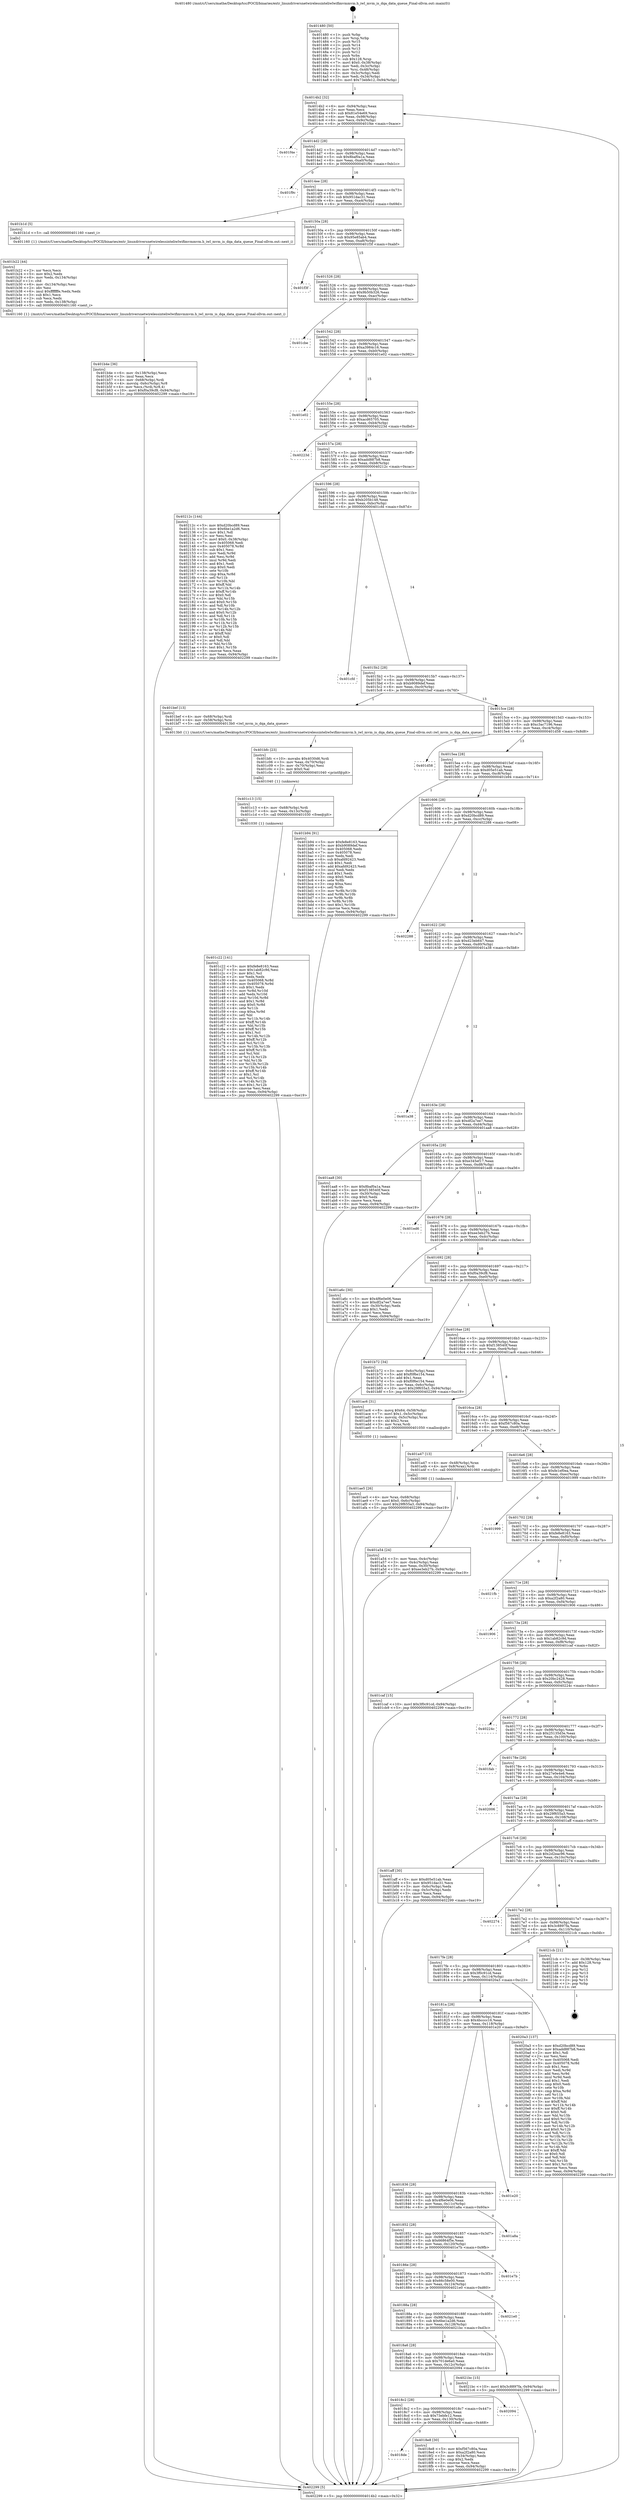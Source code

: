 digraph "0x401480" {
  label = "0x401480 (/mnt/c/Users/mathe/Desktop/tcc/POCII/binaries/extr_linuxdriversnetwirelessinteliwlwifimvmmvm.h_iwl_mvm_is_dqa_data_queue_Final-ollvm.out::main(0))"
  labelloc = "t"
  node[shape=record]

  Entry [label="",width=0.3,height=0.3,shape=circle,fillcolor=black,style=filled]
  "0x4014b2" [label="{
     0x4014b2 [32]\l
     | [instrs]\l
     &nbsp;&nbsp;0x4014b2 \<+6\>: mov -0x94(%rbp),%eax\l
     &nbsp;&nbsp;0x4014b8 \<+2\>: mov %eax,%ecx\l
     &nbsp;&nbsp;0x4014ba \<+6\>: sub $0x81e54e69,%ecx\l
     &nbsp;&nbsp;0x4014c0 \<+6\>: mov %eax,-0x98(%rbp)\l
     &nbsp;&nbsp;0x4014c6 \<+6\>: mov %ecx,-0x9c(%rbp)\l
     &nbsp;&nbsp;0x4014cc \<+6\>: je 0000000000401f4e \<main+0xace\>\l
  }"]
  "0x401f4e" [label="{
     0x401f4e\l
  }", style=dashed]
  "0x4014d2" [label="{
     0x4014d2 [28]\l
     | [instrs]\l
     &nbsp;&nbsp;0x4014d2 \<+5\>: jmp 00000000004014d7 \<main+0x57\>\l
     &nbsp;&nbsp;0x4014d7 \<+6\>: mov -0x98(%rbp),%eax\l
     &nbsp;&nbsp;0x4014dd \<+5\>: sub $0x8baf0a1a,%eax\l
     &nbsp;&nbsp;0x4014e2 \<+6\>: mov %eax,-0xa0(%rbp)\l
     &nbsp;&nbsp;0x4014e8 \<+6\>: je 0000000000401f9c \<main+0xb1c\>\l
  }"]
  Exit [label="",width=0.3,height=0.3,shape=circle,fillcolor=black,style=filled,peripheries=2]
  "0x401f9c" [label="{
     0x401f9c\l
  }", style=dashed]
  "0x4014ee" [label="{
     0x4014ee [28]\l
     | [instrs]\l
     &nbsp;&nbsp;0x4014ee \<+5\>: jmp 00000000004014f3 \<main+0x73\>\l
     &nbsp;&nbsp;0x4014f3 \<+6\>: mov -0x98(%rbp),%eax\l
     &nbsp;&nbsp;0x4014f9 \<+5\>: sub $0x951dac31,%eax\l
     &nbsp;&nbsp;0x4014fe \<+6\>: mov %eax,-0xa4(%rbp)\l
     &nbsp;&nbsp;0x401504 \<+6\>: je 0000000000401b1d \<main+0x69d\>\l
  }"]
  "0x401c22" [label="{
     0x401c22 [141]\l
     | [instrs]\l
     &nbsp;&nbsp;0x401c22 \<+5\>: mov $0xfe8e8163,%eax\l
     &nbsp;&nbsp;0x401c27 \<+5\>: mov $0x1ab82c9d,%esi\l
     &nbsp;&nbsp;0x401c2c \<+2\>: mov $0x1,%cl\l
     &nbsp;&nbsp;0x401c2e \<+2\>: xor %edx,%edx\l
     &nbsp;&nbsp;0x401c30 \<+8\>: mov 0x405068,%r8d\l
     &nbsp;&nbsp;0x401c38 \<+8\>: mov 0x405078,%r9d\l
     &nbsp;&nbsp;0x401c40 \<+3\>: sub $0x1,%edx\l
     &nbsp;&nbsp;0x401c43 \<+3\>: mov %r8d,%r10d\l
     &nbsp;&nbsp;0x401c46 \<+3\>: add %edx,%r10d\l
     &nbsp;&nbsp;0x401c49 \<+4\>: imul %r10d,%r8d\l
     &nbsp;&nbsp;0x401c4d \<+4\>: and $0x1,%r8d\l
     &nbsp;&nbsp;0x401c51 \<+4\>: cmp $0x0,%r8d\l
     &nbsp;&nbsp;0x401c55 \<+4\>: sete %r11b\l
     &nbsp;&nbsp;0x401c59 \<+4\>: cmp $0xa,%r9d\l
     &nbsp;&nbsp;0x401c5d \<+3\>: setl %bl\l
     &nbsp;&nbsp;0x401c60 \<+3\>: mov %r11b,%r14b\l
     &nbsp;&nbsp;0x401c63 \<+4\>: xor $0xff,%r14b\l
     &nbsp;&nbsp;0x401c67 \<+3\>: mov %bl,%r15b\l
     &nbsp;&nbsp;0x401c6a \<+4\>: xor $0xff,%r15b\l
     &nbsp;&nbsp;0x401c6e \<+3\>: xor $0x1,%cl\l
     &nbsp;&nbsp;0x401c71 \<+3\>: mov %r14b,%r12b\l
     &nbsp;&nbsp;0x401c74 \<+4\>: and $0xff,%r12b\l
     &nbsp;&nbsp;0x401c78 \<+3\>: and %cl,%r11b\l
     &nbsp;&nbsp;0x401c7b \<+3\>: mov %r15b,%r13b\l
     &nbsp;&nbsp;0x401c7e \<+4\>: and $0xff,%r13b\l
     &nbsp;&nbsp;0x401c82 \<+2\>: and %cl,%bl\l
     &nbsp;&nbsp;0x401c84 \<+3\>: or %r11b,%r12b\l
     &nbsp;&nbsp;0x401c87 \<+3\>: or %bl,%r13b\l
     &nbsp;&nbsp;0x401c8a \<+3\>: xor %r13b,%r12b\l
     &nbsp;&nbsp;0x401c8d \<+3\>: or %r15b,%r14b\l
     &nbsp;&nbsp;0x401c90 \<+4\>: xor $0xff,%r14b\l
     &nbsp;&nbsp;0x401c94 \<+3\>: or $0x1,%cl\l
     &nbsp;&nbsp;0x401c97 \<+3\>: and %cl,%r14b\l
     &nbsp;&nbsp;0x401c9a \<+3\>: or %r14b,%r12b\l
     &nbsp;&nbsp;0x401c9d \<+4\>: test $0x1,%r12b\l
     &nbsp;&nbsp;0x401ca1 \<+3\>: cmovne %esi,%eax\l
     &nbsp;&nbsp;0x401ca4 \<+6\>: mov %eax,-0x94(%rbp)\l
     &nbsp;&nbsp;0x401caa \<+5\>: jmp 0000000000402299 \<main+0xe19\>\l
  }"]
  "0x401b1d" [label="{
     0x401b1d [5]\l
     | [instrs]\l
     &nbsp;&nbsp;0x401b1d \<+5\>: call 0000000000401160 \<next_i\>\l
     | [calls]\l
     &nbsp;&nbsp;0x401160 \{1\} (/mnt/c/Users/mathe/Desktop/tcc/POCII/binaries/extr_linuxdriversnetwirelessinteliwlwifimvmmvm.h_iwl_mvm_is_dqa_data_queue_Final-ollvm.out::next_i)\l
  }"]
  "0x40150a" [label="{
     0x40150a [28]\l
     | [instrs]\l
     &nbsp;&nbsp;0x40150a \<+5\>: jmp 000000000040150f \<main+0x8f\>\l
     &nbsp;&nbsp;0x40150f \<+6\>: mov -0x98(%rbp),%eax\l
     &nbsp;&nbsp;0x401515 \<+5\>: sub $0x95e85ab4,%eax\l
     &nbsp;&nbsp;0x40151a \<+6\>: mov %eax,-0xa8(%rbp)\l
     &nbsp;&nbsp;0x401520 \<+6\>: je 0000000000401f3f \<main+0xabf\>\l
  }"]
  "0x401c13" [label="{
     0x401c13 [15]\l
     | [instrs]\l
     &nbsp;&nbsp;0x401c13 \<+4\>: mov -0x68(%rbp),%rdi\l
     &nbsp;&nbsp;0x401c17 \<+6\>: mov %eax,-0x13c(%rbp)\l
     &nbsp;&nbsp;0x401c1d \<+5\>: call 0000000000401030 \<free@plt\>\l
     | [calls]\l
     &nbsp;&nbsp;0x401030 \{1\} (unknown)\l
  }"]
  "0x401f3f" [label="{
     0x401f3f\l
  }", style=dashed]
  "0x401526" [label="{
     0x401526 [28]\l
     | [instrs]\l
     &nbsp;&nbsp;0x401526 \<+5\>: jmp 000000000040152b \<main+0xab\>\l
     &nbsp;&nbsp;0x40152b \<+6\>: mov -0x98(%rbp),%eax\l
     &nbsp;&nbsp;0x401531 \<+5\>: sub $0x9b50b326,%eax\l
     &nbsp;&nbsp;0x401536 \<+6\>: mov %eax,-0xac(%rbp)\l
     &nbsp;&nbsp;0x40153c \<+6\>: je 0000000000401cbe \<main+0x83e\>\l
  }"]
  "0x401bfc" [label="{
     0x401bfc [23]\l
     | [instrs]\l
     &nbsp;&nbsp;0x401bfc \<+10\>: movabs $0x4030d6,%rdi\l
     &nbsp;&nbsp;0x401c06 \<+3\>: mov %eax,-0x70(%rbp)\l
     &nbsp;&nbsp;0x401c09 \<+3\>: mov -0x70(%rbp),%esi\l
     &nbsp;&nbsp;0x401c0c \<+2\>: mov $0x0,%al\l
     &nbsp;&nbsp;0x401c0e \<+5\>: call 0000000000401040 \<printf@plt\>\l
     | [calls]\l
     &nbsp;&nbsp;0x401040 \{1\} (unknown)\l
  }"]
  "0x401cbe" [label="{
     0x401cbe\l
  }", style=dashed]
  "0x401542" [label="{
     0x401542 [28]\l
     | [instrs]\l
     &nbsp;&nbsp;0x401542 \<+5\>: jmp 0000000000401547 \<main+0xc7\>\l
     &nbsp;&nbsp;0x401547 \<+6\>: mov -0x98(%rbp),%eax\l
     &nbsp;&nbsp;0x40154d \<+5\>: sub $0xa3984c16,%eax\l
     &nbsp;&nbsp;0x401552 \<+6\>: mov %eax,-0xb0(%rbp)\l
     &nbsp;&nbsp;0x401558 \<+6\>: je 0000000000401e02 \<main+0x982\>\l
  }"]
  "0x401b4e" [label="{
     0x401b4e [36]\l
     | [instrs]\l
     &nbsp;&nbsp;0x401b4e \<+6\>: mov -0x138(%rbp),%ecx\l
     &nbsp;&nbsp;0x401b54 \<+3\>: imul %eax,%ecx\l
     &nbsp;&nbsp;0x401b57 \<+4\>: mov -0x68(%rbp),%rdi\l
     &nbsp;&nbsp;0x401b5b \<+4\>: movslq -0x6c(%rbp),%r8\l
     &nbsp;&nbsp;0x401b5f \<+4\>: mov %ecx,(%rdi,%r8,4)\l
     &nbsp;&nbsp;0x401b63 \<+10\>: movl $0xf0a39cf8,-0x94(%rbp)\l
     &nbsp;&nbsp;0x401b6d \<+5\>: jmp 0000000000402299 \<main+0xe19\>\l
  }"]
  "0x401e02" [label="{
     0x401e02\l
  }", style=dashed]
  "0x40155e" [label="{
     0x40155e [28]\l
     | [instrs]\l
     &nbsp;&nbsp;0x40155e \<+5\>: jmp 0000000000401563 \<main+0xe3\>\l
     &nbsp;&nbsp;0x401563 \<+6\>: mov -0x98(%rbp),%eax\l
     &nbsp;&nbsp;0x401569 \<+5\>: sub $0xacd65705,%eax\l
     &nbsp;&nbsp;0x40156e \<+6\>: mov %eax,-0xb4(%rbp)\l
     &nbsp;&nbsp;0x401574 \<+6\>: je 000000000040223d \<main+0xdbd\>\l
  }"]
  "0x401b22" [label="{
     0x401b22 [44]\l
     | [instrs]\l
     &nbsp;&nbsp;0x401b22 \<+2\>: xor %ecx,%ecx\l
     &nbsp;&nbsp;0x401b24 \<+5\>: mov $0x2,%edx\l
     &nbsp;&nbsp;0x401b29 \<+6\>: mov %edx,-0x134(%rbp)\l
     &nbsp;&nbsp;0x401b2f \<+1\>: cltd\l
     &nbsp;&nbsp;0x401b30 \<+6\>: mov -0x134(%rbp),%esi\l
     &nbsp;&nbsp;0x401b36 \<+2\>: idiv %esi\l
     &nbsp;&nbsp;0x401b38 \<+6\>: imul $0xfffffffe,%edx,%edx\l
     &nbsp;&nbsp;0x401b3e \<+3\>: sub $0x1,%ecx\l
     &nbsp;&nbsp;0x401b41 \<+2\>: sub %ecx,%edx\l
     &nbsp;&nbsp;0x401b43 \<+6\>: mov %edx,-0x138(%rbp)\l
     &nbsp;&nbsp;0x401b49 \<+5\>: call 0000000000401160 \<next_i\>\l
     | [calls]\l
     &nbsp;&nbsp;0x401160 \{1\} (/mnt/c/Users/mathe/Desktop/tcc/POCII/binaries/extr_linuxdriversnetwirelessinteliwlwifimvmmvm.h_iwl_mvm_is_dqa_data_queue_Final-ollvm.out::next_i)\l
  }"]
  "0x40223d" [label="{
     0x40223d\l
  }", style=dashed]
  "0x40157a" [label="{
     0x40157a [28]\l
     | [instrs]\l
     &nbsp;&nbsp;0x40157a \<+5\>: jmp 000000000040157f \<main+0xff\>\l
     &nbsp;&nbsp;0x40157f \<+6\>: mov -0x98(%rbp),%eax\l
     &nbsp;&nbsp;0x401585 \<+5\>: sub $0xadd887b8,%eax\l
     &nbsp;&nbsp;0x40158a \<+6\>: mov %eax,-0xb8(%rbp)\l
     &nbsp;&nbsp;0x401590 \<+6\>: je 000000000040212c \<main+0xcac\>\l
  }"]
  "0x401ae5" [label="{
     0x401ae5 [26]\l
     | [instrs]\l
     &nbsp;&nbsp;0x401ae5 \<+4\>: mov %rax,-0x68(%rbp)\l
     &nbsp;&nbsp;0x401ae9 \<+7\>: movl $0x0,-0x6c(%rbp)\l
     &nbsp;&nbsp;0x401af0 \<+10\>: movl $0x29f655a3,-0x94(%rbp)\l
     &nbsp;&nbsp;0x401afa \<+5\>: jmp 0000000000402299 \<main+0xe19\>\l
  }"]
  "0x40212c" [label="{
     0x40212c [144]\l
     | [instrs]\l
     &nbsp;&nbsp;0x40212c \<+5\>: mov $0xd20bcd89,%eax\l
     &nbsp;&nbsp;0x402131 \<+5\>: mov $0x6be1a2d6,%ecx\l
     &nbsp;&nbsp;0x402136 \<+2\>: mov $0x1,%dl\l
     &nbsp;&nbsp;0x402138 \<+2\>: xor %esi,%esi\l
     &nbsp;&nbsp;0x40213a \<+7\>: movl $0x0,-0x38(%rbp)\l
     &nbsp;&nbsp;0x402141 \<+7\>: mov 0x405068,%edi\l
     &nbsp;&nbsp;0x402148 \<+8\>: mov 0x405078,%r8d\l
     &nbsp;&nbsp;0x402150 \<+3\>: sub $0x1,%esi\l
     &nbsp;&nbsp;0x402153 \<+3\>: mov %edi,%r9d\l
     &nbsp;&nbsp;0x402156 \<+3\>: add %esi,%r9d\l
     &nbsp;&nbsp;0x402159 \<+4\>: imul %r9d,%edi\l
     &nbsp;&nbsp;0x40215d \<+3\>: and $0x1,%edi\l
     &nbsp;&nbsp;0x402160 \<+3\>: cmp $0x0,%edi\l
     &nbsp;&nbsp;0x402163 \<+4\>: sete %r10b\l
     &nbsp;&nbsp;0x402167 \<+4\>: cmp $0xa,%r8d\l
     &nbsp;&nbsp;0x40216b \<+4\>: setl %r11b\l
     &nbsp;&nbsp;0x40216f \<+3\>: mov %r10b,%bl\l
     &nbsp;&nbsp;0x402172 \<+3\>: xor $0xff,%bl\l
     &nbsp;&nbsp;0x402175 \<+3\>: mov %r11b,%r14b\l
     &nbsp;&nbsp;0x402178 \<+4\>: xor $0xff,%r14b\l
     &nbsp;&nbsp;0x40217c \<+3\>: xor $0x0,%dl\l
     &nbsp;&nbsp;0x40217f \<+3\>: mov %bl,%r15b\l
     &nbsp;&nbsp;0x402182 \<+4\>: and $0x0,%r15b\l
     &nbsp;&nbsp;0x402186 \<+3\>: and %dl,%r10b\l
     &nbsp;&nbsp;0x402189 \<+3\>: mov %r14b,%r12b\l
     &nbsp;&nbsp;0x40218c \<+4\>: and $0x0,%r12b\l
     &nbsp;&nbsp;0x402190 \<+3\>: and %dl,%r11b\l
     &nbsp;&nbsp;0x402193 \<+3\>: or %r10b,%r15b\l
     &nbsp;&nbsp;0x402196 \<+3\>: or %r11b,%r12b\l
     &nbsp;&nbsp;0x402199 \<+3\>: xor %r12b,%r15b\l
     &nbsp;&nbsp;0x40219c \<+3\>: or %r14b,%bl\l
     &nbsp;&nbsp;0x40219f \<+3\>: xor $0xff,%bl\l
     &nbsp;&nbsp;0x4021a2 \<+3\>: or $0x0,%dl\l
     &nbsp;&nbsp;0x4021a5 \<+2\>: and %dl,%bl\l
     &nbsp;&nbsp;0x4021a7 \<+3\>: or %bl,%r15b\l
     &nbsp;&nbsp;0x4021aa \<+4\>: test $0x1,%r15b\l
     &nbsp;&nbsp;0x4021ae \<+3\>: cmovne %ecx,%eax\l
     &nbsp;&nbsp;0x4021b1 \<+6\>: mov %eax,-0x94(%rbp)\l
     &nbsp;&nbsp;0x4021b7 \<+5\>: jmp 0000000000402299 \<main+0xe19\>\l
  }"]
  "0x401596" [label="{
     0x401596 [28]\l
     | [instrs]\l
     &nbsp;&nbsp;0x401596 \<+5\>: jmp 000000000040159b \<main+0x11b\>\l
     &nbsp;&nbsp;0x40159b \<+6\>: mov -0x98(%rbp),%eax\l
     &nbsp;&nbsp;0x4015a1 \<+5\>: sub $0xb205b148,%eax\l
     &nbsp;&nbsp;0x4015a6 \<+6\>: mov %eax,-0xbc(%rbp)\l
     &nbsp;&nbsp;0x4015ac \<+6\>: je 0000000000401cfd \<main+0x87d\>\l
  }"]
  "0x401a54" [label="{
     0x401a54 [24]\l
     | [instrs]\l
     &nbsp;&nbsp;0x401a54 \<+3\>: mov %eax,-0x4c(%rbp)\l
     &nbsp;&nbsp;0x401a57 \<+3\>: mov -0x4c(%rbp),%eax\l
     &nbsp;&nbsp;0x401a5a \<+3\>: mov %eax,-0x30(%rbp)\l
     &nbsp;&nbsp;0x401a5d \<+10\>: movl $0xee3eb27b,-0x94(%rbp)\l
     &nbsp;&nbsp;0x401a67 \<+5\>: jmp 0000000000402299 \<main+0xe19\>\l
  }"]
  "0x401cfd" [label="{
     0x401cfd\l
  }", style=dashed]
  "0x4015b2" [label="{
     0x4015b2 [28]\l
     | [instrs]\l
     &nbsp;&nbsp;0x4015b2 \<+5\>: jmp 00000000004015b7 \<main+0x137\>\l
     &nbsp;&nbsp;0x4015b7 \<+6\>: mov -0x98(%rbp),%eax\l
     &nbsp;&nbsp;0x4015bd \<+5\>: sub $0xb9089def,%eax\l
     &nbsp;&nbsp;0x4015c2 \<+6\>: mov %eax,-0xc0(%rbp)\l
     &nbsp;&nbsp;0x4015c8 \<+6\>: je 0000000000401bef \<main+0x76f\>\l
  }"]
  "0x401480" [label="{
     0x401480 [50]\l
     | [instrs]\l
     &nbsp;&nbsp;0x401480 \<+1\>: push %rbp\l
     &nbsp;&nbsp;0x401481 \<+3\>: mov %rsp,%rbp\l
     &nbsp;&nbsp;0x401484 \<+2\>: push %r15\l
     &nbsp;&nbsp;0x401486 \<+2\>: push %r14\l
     &nbsp;&nbsp;0x401488 \<+2\>: push %r13\l
     &nbsp;&nbsp;0x40148a \<+2\>: push %r12\l
     &nbsp;&nbsp;0x40148c \<+1\>: push %rbx\l
     &nbsp;&nbsp;0x40148d \<+7\>: sub $0x128,%rsp\l
     &nbsp;&nbsp;0x401494 \<+7\>: movl $0x0,-0x38(%rbp)\l
     &nbsp;&nbsp;0x40149b \<+3\>: mov %edi,-0x3c(%rbp)\l
     &nbsp;&nbsp;0x40149e \<+4\>: mov %rsi,-0x48(%rbp)\l
     &nbsp;&nbsp;0x4014a2 \<+3\>: mov -0x3c(%rbp),%edi\l
     &nbsp;&nbsp;0x4014a5 \<+3\>: mov %edi,-0x34(%rbp)\l
     &nbsp;&nbsp;0x4014a8 \<+10\>: movl $0x73ebfe12,-0x94(%rbp)\l
  }"]
  "0x401bef" [label="{
     0x401bef [13]\l
     | [instrs]\l
     &nbsp;&nbsp;0x401bef \<+4\>: mov -0x68(%rbp),%rdi\l
     &nbsp;&nbsp;0x401bf3 \<+4\>: mov -0x58(%rbp),%rsi\l
     &nbsp;&nbsp;0x401bf7 \<+5\>: call 00000000004013b0 \<iwl_mvm_is_dqa_data_queue\>\l
     | [calls]\l
     &nbsp;&nbsp;0x4013b0 \{1\} (/mnt/c/Users/mathe/Desktop/tcc/POCII/binaries/extr_linuxdriversnetwirelessinteliwlwifimvmmvm.h_iwl_mvm_is_dqa_data_queue_Final-ollvm.out::iwl_mvm_is_dqa_data_queue)\l
  }"]
  "0x4015ce" [label="{
     0x4015ce [28]\l
     | [instrs]\l
     &nbsp;&nbsp;0x4015ce \<+5\>: jmp 00000000004015d3 \<main+0x153\>\l
     &nbsp;&nbsp;0x4015d3 \<+6\>: mov -0x98(%rbp),%eax\l
     &nbsp;&nbsp;0x4015d9 \<+5\>: sub $0xc3ac7196,%eax\l
     &nbsp;&nbsp;0x4015de \<+6\>: mov %eax,-0xc4(%rbp)\l
     &nbsp;&nbsp;0x4015e4 \<+6\>: je 0000000000401d58 \<main+0x8d8\>\l
  }"]
  "0x402299" [label="{
     0x402299 [5]\l
     | [instrs]\l
     &nbsp;&nbsp;0x402299 \<+5\>: jmp 00000000004014b2 \<main+0x32\>\l
  }"]
  "0x401d58" [label="{
     0x401d58\l
  }", style=dashed]
  "0x4015ea" [label="{
     0x4015ea [28]\l
     | [instrs]\l
     &nbsp;&nbsp;0x4015ea \<+5\>: jmp 00000000004015ef \<main+0x16f\>\l
     &nbsp;&nbsp;0x4015ef \<+6\>: mov -0x98(%rbp),%eax\l
     &nbsp;&nbsp;0x4015f5 \<+5\>: sub $0xd05e51ab,%eax\l
     &nbsp;&nbsp;0x4015fa \<+6\>: mov %eax,-0xc8(%rbp)\l
     &nbsp;&nbsp;0x401600 \<+6\>: je 0000000000401b94 \<main+0x714\>\l
  }"]
  "0x4018de" [label="{
     0x4018de\l
  }", style=dashed]
  "0x401b94" [label="{
     0x401b94 [91]\l
     | [instrs]\l
     &nbsp;&nbsp;0x401b94 \<+5\>: mov $0xfe8e8163,%eax\l
     &nbsp;&nbsp;0x401b99 \<+5\>: mov $0xb9089def,%ecx\l
     &nbsp;&nbsp;0x401b9e \<+7\>: mov 0x405068,%edx\l
     &nbsp;&nbsp;0x401ba5 \<+7\>: mov 0x405078,%esi\l
     &nbsp;&nbsp;0x401bac \<+2\>: mov %edx,%edi\l
     &nbsp;&nbsp;0x401bae \<+6\>: sub $0xafd92423,%edi\l
     &nbsp;&nbsp;0x401bb4 \<+3\>: sub $0x1,%edi\l
     &nbsp;&nbsp;0x401bb7 \<+6\>: add $0xafd92423,%edi\l
     &nbsp;&nbsp;0x401bbd \<+3\>: imul %edi,%edx\l
     &nbsp;&nbsp;0x401bc0 \<+3\>: and $0x1,%edx\l
     &nbsp;&nbsp;0x401bc3 \<+3\>: cmp $0x0,%edx\l
     &nbsp;&nbsp;0x401bc6 \<+4\>: sete %r8b\l
     &nbsp;&nbsp;0x401bca \<+3\>: cmp $0xa,%esi\l
     &nbsp;&nbsp;0x401bcd \<+4\>: setl %r9b\l
     &nbsp;&nbsp;0x401bd1 \<+3\>: mov %r8b,%r10b\l
     &nbsp;&nbsp;0x401bd4 \<+3\>: and %r9b,%r10b\l
     &nbsp;&nbsp;0x401bd7 \<+3\>: xor %r9b,%r8b\l
     &nbsp;&nbsp;0x401bda \<+3\>: or %r8b,%r10b\l
     &nbsp;&nbsp;0x401bdd \<+4\>: test $0x1,%r10b\l
     &nbsp;&nbsp;0x401be1 \<+3\>: cmovne %ecx,%eax\l
     &nbsp;&nbsp;0x401be4 \<+6\>: mov %eax,-0x94(%rbp)\l
     &nbsp;&nbsp;0x401bea \<+5\>: jmp 0000000000402299 \<main+0xe19\>\l
  }"]
  "0x401606" [label="{
     0x401606 [28]\l
     | [instrs]\l
     &nbsp;&nbsp;0x401606 \<+5\>: jmp 000000000040160b \<main+0x18b\>\l
     &nbsp;&nbsp;0x40160b \<+6\>: mov -0x98(%rbp),%eax\l
     &nbsp;&nbsp;0x401611 \<+5\>: sub $0xd20bcd89,%eax\l
     &nbsp;&nbsp;0x401616 \<+6\>: mov %eax,-0xcc(%rbp)\l
     &nbsp;&nbsp;0x40161c \<+6\>: je 0000000000402288 \<main+0xe08\>\l
  }"]
  "0x4018e8" [label="{
     0x4018e8 [30]\l
     | [instrs]\l
     &nbsp;&nbsp;0x4018e8 \<+5\>: mov $0xf567c80a,%eax\l
     &nbsp;&nbsp;0x4018ed \<+5\>: mov $0xa2f2a80,%ecx\l
     &nbsp;&nbsp;0x4018f2 \<+3\>: mov -0x34(%rbp),%edx\l
     &nbsp;&nbsp;0x4018f5 \<+3\>: cmp $0x2,%edx\l
     &nbsp;&nbsp;0x4018f8 \<+3\>: cmovne %ecx,%eax\l
     &nbsp;&nbsp;0x4018fb \<+6\>: mov %eax,-0x94(%rbp)\l
     &nbsp;&nbsp;0x401901 \<+5\>: jmp 0000000000402299 \<main+0xe19\>\l
  }"]
  "0x402288" [label="{
     0x402288\l
  }", style=dashed]
  "0x401622" [label="{
     0x401622 [28]\l
     | [instrs]\l
     &nbsp;&nbsp;0x401622 \<+5\>: jmp 0000000000401627 \<main+0x1a7\>\l
     &nbsp;&nbsp;0x401627 \<+6\>: mov -0x98(%rbp),%eax\l
     &nbsp;&nbsp;0x40162d \<+5\>: sub $0xd23eb647,%eax\l
     &nbsp;&nbsp;0x401632 \<+6\>: mov %eax,-0xd0(%rbp)\l
     &nbsp;&nbsp;0x401638 \<+6\>: je 0000000000401a38 \<main+0x5b8\>\l
  }"]
  "0x4018c2" [label="{
     0x4018c2 [28]\l
     | [instrs]\l
     &nbsp;&nbsp;0x4018c2 \<+5\>: jmp 00000000004018c7 \<main+0x447\>\l
     &nbsp;&nbsp;0x4018c7 \<+6\>: mov -0x98(%rbp),%eax\l
     &nbsp;&nbsp;0x4018cd \<+5\>: sub $0x73ebfe12,%eax\l
     &nbsp;&nbsp;0x4018d2 \<+6\>: mov %eax,-0x130(%rbp)\l
     &nbsp;&nbsp;0x4018d8 \<+6\>: je 00000000004018e8 \<main+0x468\>\l
  }"]
  "0x401a38" [label="{
     0x401a38\l
  }", style=dashed]
  "0x40163e" [label="{
     0x40163e [28]\l
     | [instrs]\l
     &nbsp;&nbsp;0x40163e \<+5\>: jmp 0000000000401643 \<main+0x1c3\>\l
     &nbsp;&nbsp;0x401643 \<+6\>: mov -0x98(%rbp),%eax\l
     &nbsp;&nbsp;0x401649 \<+5\>: sub $0xdf2a7ee7,%eax\l
     &nbsp;&nbsp;0x40164e \<+6\>: mov %eax,-0xd4(%rbp)\l
     &nbsp;&nbsp;0x401654 \<+6\>: je 0000000000401aa8 \<main+0x628\>\l
  }"]
  "0x402094" [label="{
     0x402094\l
  }", style=dashed]
  "0x401aa8" [label="{
     0x401aa8 [30]\l
     | [instrs]\l
     &nbsp;&nbsp;0x401aa8 \<+5\>: mov $0x8baf0a1a,%eax\l
     &nbsp;&nbsp;0x401aad \<+5\>: mov $0xf138540f,%ecx\l
     &nbsp;&nbsp;0x401ab2 \<+3\>: mov -0x30(%rbp),%edx\l
     &nbsp;&nbsp;0x401ab5 \<+3\>: cmp $0x0,%edx\l
     &nbsp;&nbsp;0x401ab8 \<+3\>: cmove %ecx,%eax\l
     &nbsp;&nbsp;0x401abb \<+6\>: mov %eax,-0x94(%rbp)\l
     &nbsp;&nbsp;0x401ac1 \<+5\>: jmp 0000000000402299 \<main+0xe19\>\l
  }"]
  "0x40165a" [label="{
     0x40165a [28]\l
     | [instrs]\l
     &nbsp;&nbsp;0x40165a \<+5\>: jmp 000000000040165f \<main+0x1df\>\l
     &nbsp;&nbsp;0x40165f \<+6\>: mov -0x98(%rbp),%eax\l
     &nbsp;&nbsp;0x401665 \<+5\>: sub $0xe345ef17,%eax\l
     &nbsp;&nbsp;0x40166a \<+6\>: mov %eax,-0xd8(%rbp)\l
     &nbsp;&nbsp;0x401670 \<+6\>: je 0000000000401ed6 \<main+0xa56\>\l
  }"]
  "0x4018a6" [label="{
     0x4018a6 [28]\l
     | [instrs]\l
     &nbsp;&nbsp;0x4018a6 \<+5\>: jmp 00000000004018ab \<main+0x42b\>\l
     &nbsp;&nbsp;0x4018ab \<+6\>: mov -0x98(%rbp),%eax\l
     &nbsp;&nbsp;0x4018b1 \<+5\>: sub $0x701de6a0,%eax\l
     &nbsp;&nbsp;0x4018b6 \<+6\>: mov %eax,-0x12c(%rbp)\l
     &nbsp;&nbsp;0x4018bc \<+6\>: je 0000000000402094 \<main+0xc14\>\l
  }"]
  "0x401ed6" [label="{
     0x401ed6\l
  }", style=dashed]
  "0x401676" [label="{
     0x401676 [28]\l
     | [instrs]\l
     &nbsp;&nbsp;0x401676 \<+5\>: jmp 000000000040167b \<main+0x1fb\>\l
     &nbsp;&nbsp;0x40167b \<+6\>: mov -0x98(%rbp),%eax\l
     &nbsp;&nbsp;0x401681 \<+5\>: sub $0xee3eb27b,%eax\l
     &nbsp;&nbsp;0x401686 \<+6\>: mov %eax,-0xdc(%rbp)\l
     &nbsp;&nbsp;0x40168c \<+6\>: je 0000000000401a6c \<main+0x5ec\>\l
  }"]
  "0x4021bc" [label="{
     0x4021bc [15]\l
     | [instrs]\l
     &nbsp;&nbsp;0x4021bc \<+10\>: movl $0x3c8897fa,-0x94(%rbp)\l
     &nbsp;&nbsp;0x4021c6 \<+5\>: jmp 0000000000402299 \<main+0xe19\>\l
  }"]
  "0x401a6c" [label="{
     0x401a6c [30]\l
     | [instrs]\l
     &nbsp;&nbsp;0x401a6c \<+5\>: mov $0x4f6e0e06,%eax\l
     &nbsp;&nbsp;0x401a71 \<+5\>: mov $0xdf2a7ee7,%ecx\l
     &nbsp;&nbsp;0x401a76 \<+3\>: mov -0x30(%rbp),%edx\l
     &nbsp;&nbsp;0x401a79 \<+3\>: cmp $0x1,%edx\l
     &nbsp;&nbsp;0x401a7c \<+3\>: cmovl %ecx,%eax\l
     &nbsp;&nbsp;0x401a7f \<+6\>: mov %eax,-0x94(%rbp)\l
     &nbsp;&nbsp;0x401a85 \<+5\>: jmp 0000000000402299 \<main+0xe19\>\l
  }"]
  "0x401692" [label="{
     0x401692 [28]\l
     | [instrs]\l
     &nbsp;&nbsp;0x401692 \<+5\>: jmp 0000000000401697 \<main+0x217\>\l
     &nbsp;&nbsp;0x401697 \<+6\>: mov -0x98(%rbp),%eax\l
     &nbsp;&nbsp;0x40169d \<+5\>: sub $0xf0a39cf8,%eax\l
     &nbsp;&nbsp;0x4016a2 \<+6\>: mov %eax,-0xe0(%rbp)\l
     &nbsp;&nbsp;0x4016a8 \<+6\>: je 0000000000401b72 \<main+0x6f2\>\l
  }"]
  "0x40188a" [label="{
     0x40188a [28]\l
     | [instrs]\l
     &nbsp;&nbsp;0x40188a \<+5\>: jmp 000000000040188f \<main+0x40f\>\l
     &nbsp;&nbsp;0x40188f \<+6\>: mov -0x98(%rbp),%eax\l
     &nbsp;&nbsp;0x401895 \<+5\>: sub $0x6be1a2d6,%eax\l
     &nbsp;&nbsp;0x40189a \<+6\>: mov %eax,-0x128(%rbp)\l
     &nbsp;&nbsp;0x4018a0 \<+6\>: je 00000000004021bc \<main+0xd3c\>\l
  }"]
  "0x401b72" [label="{
     0x401b72 [34]\l
     | [instrs]\l
     &nbsp;&nbsp;0x401b72 \<+3\>: mov -0x6c(%rbp),%eax\l
     &nbsp;&nbsp;0x401b75 \<+5\>: add $0xf0f6e154,%eax\l
     &nbsp;&nbsp;0x401b7a \<+3\>: add $0x1,%eax\l
     &nbsp;&nbsp;0x401b7d \<+5\>: sub $0xf0f6e154,%eax\l
     &nbsp;&nbsp;0x401b82 \<+3\>: mov %eax,-0x6c(%rbp)\l
     &nbsp;&nbsp;0x401b85 \<+10\>: movl $0x29f655a3,-0x94(%rbp)\l
     &nbsp;&nbsp;0x401b8f \<+5\>: jmp 0000000000402299 \<main+0xe19\>\l
  }"]
  "0x4016ae" [label="{
     0x4016ae [28]\l
     | [instrs]\l
     &nbsp;&nbsp;0x4016ae \<+5\>: jmp 00000000004016b3 \<main+0x233\>\l
     &nbsp;&nbsp;0x4016b3 \<+6\>: mov -0x98(%rbp),%eax\l
     &nbsp;&nbsp;0x4016b9 \<+5\>: sub $0xf138540f,%eax\l
     &nbsp;&nbsp;0x4016be \<+6\>: mov %eax,-0xe4(%rbp)\l
     &nbsp;&nbsp;0x4016c4 \<+6\>: je 0000000000401ac6 \<main+0x646\>\l
  }"]
  "0x4021e0" [label="{
     0x4021e0\l
  }", style=dashed]
  "0x401ac6" [label="{
     0x401ac6 [31]\l
     | [instrs]\l
     &nbsp;&nbsp;0x401ac6 \<+8\>: movq $0x64,-0x58(%rbp)\l
     &nbsp;&nbsp;0x401ace \<+7\>: movl $0x1,-0x5c(%rbp)\l
     &nbsp;&nbsp;0x401ad5 \<+4\>: movslq -0x5c(%rbp),%rax\l
     &nbsp;&nbsp;0x401ad9 \<+4\>: shl $0x2,%rax\l
     &nbsp;&nbsp;0x401add \<+3\>: mov %rax,%rdi\l
     &nbsp;&nbsp;0x401ae0 \<+5\>: call 0000000000401050 \<malloc@plt\>\l
     | [calls]\l
     &nbsp;&nbsp;0x401050 \{1\} (unknown)\l
  }"]
  "0x4016ca" [label="{
     0x4016ca [28]\l
     | [instrs]\l
     &nbsp;&nbsp;0x4016ca \<+5\>: jmp 00000000004016cf \<main+0x24f\>\l
     &nbsp;&nbsp;0x4016cf \<+6\>: mov -0x98(%rbp),%eax\l
     &nbsp;&nbsp;0x4016d5 \<+5\>: sub $0xf567c80a,%eax\l
     &nbsp;&nbsp;0x4016da \<+6\>: mov %eax,-0xe8(%rbp)\l
     &nbsp;&nbsp;0x4016e0 \<+6\>: je 0000000000401a47 \<main+0x5c7\>\l
  }"]
  "0x40186e" [label="{
     0x40186e [28]\l
     | [instrs]\l
     &nbsp;&nbsp;0x40186e \<+5\>: jmp 0000000000401873 \<main+0x3f3\>\l
     &nbsp;&nbsp;0x401873 \<+6\>: mov -0x98(%rbp),%eax\l
     &nbsp;&nbsp;0x401879 \<+5\>: sub $0x66c58e00,%eax\l
     &nbsp;&nbsp;0x40187e \<+6\>: mov %eax,-0x124(%rbp)\l
     &nbsp;&nbsp;0x401884 \<+6\>: je 00000000004021e0 \<main+0xd60\>\l
  }"]
  "0x401a47" [label="{
     0x401a47 [13]\l
     | [instrs]\l
     &nbsp;&nbsp;0x401a47 \<+4\>: mov -0x48(%rbp),%rax\l
     &nbsp;&nbsp;0x401a4b \<+4\>: mov 0x8(%rax),%rdi\l
     &nbsp;&nbsp;0x401a4f \<+5\>: call 0000000000401060 \<atoi@plt\>\l
     | [calls]\l
     &nbsp;&nbsp;0x401060 \{1\} (unknown)\l
  }"]
  "0x4016e6" [label="{
     0x4016e6 [28]\l
     | [instrs]\l
     &nbsp;&nbsp;0x4016e6 \<+5\>: jmp 00000000004016eb \<main+0x26b\>\l
     &nbsp;&nbsp;0x4016eb \<+6\>: mov -0x98(%rbp),%eax\l
     &nbsp;&nbsp;0x4016f1 \<+5\>: sub $0xfe1ef0ea,%eax\l
     &nbsp;&nbsp;0x4016f6 \<+6\>: mov %eax,-0xec(%rbp)\l
     &nbsp;&nbsp;0x4016fc \<+6\>: je 0000000000401999 \<main+0x519\>\l
  }"]
  "0x401e7b" [label="{
     0x401e7b\l
  }", style=dashed]
  "0x401999" [label="{
     0x401999\l
  }", style=dashed]
  "0x401702" [label="{
     0x401702 [28]\l
     | [instrs]\l
     &nbsp;&nbsp;0x401702 \<+5\>: jmp 0000000000401707 \<main+0x287\>\l
     &nbsp;&nbsp;0x401707 \<+6\>: mov -0x98(%rbp),%eax\l
     &nbsp;&nbsp;0x40170d \<+5\>: sub $0xfe8e8163,%eax\l
     &nbsp;&nbsp;0x401712 \<+6\>: mov %eax,-0xf0(%rbp)\l
     &nbsp;&nbsp;0x401718 \<+6\>: je 00000000004021fb \<main+0xd7b\>\l
  }"]
  "0x401852" [label="{
     0x401852 [28]\l
     | [instrs]\l
     &nbsp;&nbsp;0x401852 \<+5\>: jmp 0000000000401857 \<main+0x3d7\>\l
     &nbsp;&nbsp;0x401857 \<+6\>: mov -0x98(%rbp),%eax\l
     &nbsp;&nbsp;0x40185d \<+5\>: sub $0x66864f5e,%eax\l
     &nbsp;&nbsp;0x401862 \<+6\>: mov %eax,-0x120(%rbp)\l
     &nbsp;&nbsp;0x401868 \<+6\>: je 0000000000401e7b \<main+0x9fb\>\l
  }"]
  "0x4021fb" [label="{
     0x4021fb\l
  }", style=dashed]
  "0x40171e" [label="{
     0x40171e [28]\l
     | [instrs]\l
     &nbsp;&nbsp;0x40171e \<+5\>: jmp 0000000000401723 \<main+0x2a3\>\l
     &nbsp;&nbsp;0x401723 \<+6\>: mov -0x98(%rbp),%eax\l
     &nbsp;&nbsp;0x401729 \<+5\>: sub $0xa2f2a80,%eax\l
     &nbsp;&nbsp;0x40172e \<+6\>: mov %eax,-0xf4(%rbp)\l
     &nbsp;&nbsp;0x401734 \<+6\>: je 0000000000401906 \<main+0x486\>\l
  }"]
  "0x401a8a" [label="{
     0x401a8a\l
  }", style=dashed]
  "0x401906" [label="{
     0x401906\l
  }", style=dashed]
  "0x40173a" [label="{
     0x40173a [28]\l
     | [instrs]\l
     &nbsp;&nbsp;0x40173a \<+5\>: jmp 000000000040173f \<main+0x2bf\>\l
     &nbsp;&nbsp;0x40173f \<+6\>: mov -0x98(%rbp),%eax\l
     &nbsp;&nbsp;0x401745 \<+5\>: sub $0x1ab82c9d,%eax\l
     &nbsp;&nbsp;0x40174a \<+6\>: mov %eax,-0xf8(%rbp)\l
     &nbsp;&nbsp;0x401750 \<+6\>: je 0000000000401caf \<main+0x82f\>\l
  }"]
  "0x401836" [label="{
     0x401836 [28]\l
     | [instrs]\l
     &nbsp;&nbsp;0x401836 \<+5\>: jmp 000000000040183b \<main+0x3bb\>\l
     &nbsp;&nbsp;0x40183b \<+6\>: mov -0x98(%rbp),%eax\l
     &nbsp;&nbsp;0x401841 \<+5\>: sub $0x4f6e0e06,%eax\l
     &nbsp;&nbsp;0x401846 \<+6\>: mov %eax,-0x11c(%rbp)\l
     &nbsp;&nbsp;0x40184c \<+6\>: je 0000000000401a8a \<main+0x60a\>\l
  }"]
  "0x401caf" [label="{
     0x401caf [15]\l
     | [instrs]\l
     &nbsp;&nbsp;0x401caf \<+10\>: movl $0x3f0c91cd,-0x94(%rbp)\l
     &nbsp;&nbsp;0x401cb9 \<+5\>: jmp 0000000000402299 \<main+0xe19\>\l
  }"]
  "0x401756" [label="{
     0x401756 [28]\l
     | [instrs]\l
     &nbsp;&nbsp;0x401756 \<+5\>: jmp 000000000040175b \<main+0x2db\>\l
     &nbsp;&nbsp;0x40175b \<+6\>: mov -0x98(%rbp),%eax\l
     &nbsp;&nbsp;0x401761 \<+5\>: sub $0x20bc2428,%eax\l
     &nbsp;&nbsp;0x401766 \<+6\>: mov %eax,-0xfc(%rbp)\l
     &nbsp;&nbsp;0x40176c \<+6\>: je 000000000040224c \<main+0xdcc\>\l
  }"]
  "0x401e20" [label="{
     0x401e20\l
  }", style=dashed]
  "0x40224c" [label="{
     0x40224c\l
  }", style=dashed]
  "0x401772" [label="{
     0x401772 [28]\l
     | [instrs]\l
     &nbsp;&nbsp;0x401772 \<+5\>: jmp 0000000000401777 \<main+0x2f7\>\l
     &nbsp;&nbsp;0x401777 \<+6\>: mov -0x98(%rbp),%eax\l
     &nbsp;&nbsp;0x40177d \<+5\>: sub $0x25135d3e,%eax\l
     &nbsp;&nbsp;0x401782 \<+6\>: mov %eax,-0x100(%rbp)\l
     &nbsp;&nbsp;0x401788 \<+6\>: je 0000000000401fab \<main+0xb2b\>\l
  }"]
  "0x40181a" [label="{
     0x40181a [28]\l
     | [instrs]\l
     &nbsp;&nbsp;0x40181a \<+5\>: jmp 000000000040181f \<main+0x39f\>\l
     &nbsp;&nbsp;0x40181f \<+6\>: mov -0x98(%rbp),%eax\l
     &nbsp;&nbsp;0x401825 \<+5\>: sub $0x4bcccc16,%eax\l
     &nbsp;&nbsp;0x40182a \<+6\>: mov %eax,-0x118(%rbp)\l
     &nbsp;&nbsp;0x401830 \<+6\>: je 0000000000401e20 \<main+0x9a0\>\l
  }"]
  "0x401fab" [label="{
     0x401fab\l
  }", style=dashed]
  "0x40178e" [label="{
     0x40178e [28]\l
     | [instrs]\l
     &nbsp;&nbsp;0x40178e \<+5\>: jmp 0000000000401793 \<main+0x313\>\l
     &nbsp;&nbsp;0x401793 \<+6\>: mov -0x98(%rbp),%eax\l
     &nbsp;&nbsp;0x401799 \<+5\>: sub $0x27e0e4e6,%eax\l
     &nbsp;&nbsp;0x40179e \<+6\>: mov %eax,-0x104(%rbp)\l
     &nbsp;&nbsp;0x4017a4 \<+6\>: je 0000000000402006 \<main+0xb86\>\l
  }"]
  "0x4020a3" [label="{
     0x4020a3 [137]\l
     | [instrs]\l
     &nbsp;&nbsp;0x4020a3 \<+5\>: mov $0xd20bcd89,%eax\l
     &nbsp;&nbsp;0x4020a8 \<+5\>: mov $0xadd887b8,%ecx\l
     &nbsp;&nbsp;0x4020ad \<+2\>: mov $0x1,%dl\l
     &nbsp;&nbsp;0x4020af \<+2\>: xor %esi,%esi\l
     &nbsp;&nbsp;0x4020b1 \<+7\>: mov 0x405068,%edi\l
     &nbsp;&nbsp;0x4020b8 \<+8\>: mov 0x405078,%r8d\l
     &nbsp;&nbsp;0x4020c0 \<+3\>: sub $0x1,%esi\l
     &nbsp;&nbsp;0x4020c3 \<+3\>: mov %edi,%r9d\l
     &nbsp;&nbsp;0x4020c6 \<+3\>: add %esi,%r9d\l
     &nbsp;&nbsp;0x4020c9 \<+4\>: imul %r9d,%edi\l
     &nbsp;&nbsp;0x4020cd \<+3\>: and $0x1,%edi\l
     &nbsp;&nbsp;0x4020d0 \<+3\>: cmp $0x0,%edi\l
     &nbsp;&nbsp;0x4020d3 \<+4\>: sete %r10b\l
     &nbsp;&nbsp;0x4020d7 \<+4\>: cmp $0xa,%r8d\l
     &nbsp;&nbsp;0x4020db \<+4\>: setl %r11b\l
     &nbsp;&nbsp;0x4020df \<+3\>: mov %r10b,%bl\l
     &nbsp;&nbsp;0x4020e2 \<+3\>: xor $0xff,%bl\l
     &nbsp;&nbsp;0x4020e5 \<+3\>: mov %r11b,%r14b\l
     &nbsp;&nbsp;0x4020e8 \<+4\>: xor $0xff,%r14b\l
     &nbsp;&nbsp;0x4020ec \<+3\>: xor $0x0,%dl\l
     &nbsp;&nbsp;0x4020ef \<+3\>: mov %bl,%r15b\l
     &nbsp;&nbsp;0x4020f2 \<+4\>: and $0x0,%r15b\l
     &nbsp;&nbsp;0x4020f6 \<+3\>: and %dl,%r10b\l
     &nbsp;&nbsp;0x4020f9 \<+3\>: mov %r14b,%r12b\l
     &nbsp;&nbsp;0x4020fc \<+4\>: and $0x0,%r12b\l
     &nbsp;&nbsp;0x402100 \<+3\>: and %dl,%r11b\l
     &nbsp;&nbsp;0x402103 \<+3\>: or %r10b,%r15b\l
     &nbsp;&nbsp;0x402106 \<+3\>: or %r11b,%r12b\l
     &nbsp;&nbsp;0x402109 \<+3\>: xor %r12b,%r15b\l
     &nbsp;&nbsp;0x40210c \<+3\>: or %r14b,%bl\l
     &nbsp;&nbsp;0x40210f \<+3\>: xor $0xff,%bl\l
     &nbsp;&nbsp;0x402112 \<+3\>: or $0x0,%dl\l
     &nbsp;&nbsp;0x402115 \<+2\>: and %dl,%bl\l
     &nbsp;&nbsp;0x402117 \<+3\>: or %bl,%r15b\l
     &nbsp;&nbsp;0x40211a \<+4\>: test $0x1,%r15b\l
     &nbsp;&nbsp;0x40211e \<+3\>: cmovne %ecx,%eax\l
     &nbsp;&nbsp;0x402121 \<+6\>: mov %eax,-0x94(%rbp)\l
     &nbsp;&nbsp;0x402127 \<+5\>: jmp 0000000000402299 \<main+0xe19\>\l
  }"]
  "0x402006" [label="{
     0x402006\l
  }", style=dashed]
  "0x4017aa" [label="{
     0x4017aa [28]\l
     | [instrs]\l
     &nbsp;&nbsp;0x4017aa \<+5\>: jmp 00000000004017af \<main+0x32f\>\l
     &nbsp;&nbsp;0x4017af \<+6\>: mov -0x98(%rbp),%eax\l
     &nbsp;&nbsp;0x4017b5 \<+5\>: sub $0x29f655a3,%eax\l
     &nbsp;&nbsp;0x4017ba \<+6\>: mov %eax,-0x108(%rbp)\l
     &nbsp;&nbsp;0x4017c0 \<+6\>: je 0000000000401aff \<main+0x67f\>\l
  }"]
  "0x4017fe" [label="{
     0x4017fe [28]\l
     | [instrs]\l
     &nbsp;&nbsp;0x4017fe \<+5\>: jmp 0000000000401803 \<main+0x383\>\l
     &nbsp;&nbsp;0x401803 \<+6\>: mov -0x98(%rbp),%eax\l
     &nbsp;&nbsp;0x401809 \<+5\>: sub $0x3f0c91cd,%eax\l
     &nbsp;&nbsp;0x40180e \<+6\>: mov %eax,-0x114(%rbp)\l
     &nbsp;&nbsp;0x401814 \<+6\>: je 00000000004020a3 \<main+0xc23\>\l
  }"]
  "0x401aff" [label="{
     0x401aff [30]\l
     | [instrs]\l
     &nbsp;&nbsp;0x401aff \<+5\>: mov $0xd05e51ab,%eax\l
     &nbsp;&nbsp;0x401b04 \<+5\>: mov $0x951dac31,%ecx\l
     &nbsp;&nbsp;0x401b09 \<+3\>: mov -0x6c(%rbp),%edx\l
     &nbsp;&nbsp;0x401b0c \<+3\>: cmp -0x5c(%rbp),%edx\l
     &nbsp;&nbsp;0x401b0f \<+3\>: cmovl %ecx,%eax\l
     &nbsp;&nbsp;0x401b12 \<+6\>: mov %eax,-0x94(%rbp)\l
     &nbsp;&nbsp;0x401b18 \<+5\>: jmp 0000000000402299 \<main+0xe19\>\l
  }"]
  "0x4017c6" [label="{
     0x4017c6 [28]\l
     | [instrs]\l
     &nbsp;&nbsp;0x4017c6 \<+5\>: jmp 00000000004017cb \<main+0x34b\>\l
     &nbsp;&nbsp;0x4017cb \<+6\>: mov -0x98(%rbp),%eax\l
     &nbsp;&nbsp;0x4017d1 \<+5\>: sub $0x2d2eac96,%eax\l
     &nbsp;&nbsp;0x4017d6 \<+6\>: mov %eax,-0x10c(%rbp)\l
     &nbsp;&nbsp;0x4017dc \<+6\>: je 0000000000402274 \<main+0xdf4\>\l
  }"]
  "0x4021cb" [label="{
     0x4021cb [21]\l
     | [instrs]\l
     &nbsp;&nbsp;0x4021cb \<+3\>: mov -0x38(%rbp),%eax\l
     &nbsp;&nbsp;0x4021ce \<+7\>: add $0x128,%rsp\l
     &nbsp;&nbsp;0x4021d5 \<+1\>: pop %rbx\l
     &nbsp;&nbsp;0x4021d6 \<+2\>: pop %r12\l
     &nbsp;&nbsp;0x4021d8 \<+2\>: pop %r13\l
     &nbsp;&nbsp;0x4021da \<+2\>: pop %r14\l
     &nbsp;&nbsp;0x4021dc \<+2\>: pop %r15\l
     &nbsp;&nbsp;0x4021de \<+1\>: pop %rbp\l
     &nbsp;&nbsp;0x4021df \<+1\>: ret\l
  }"]
  "0x402274" [label="{
     0x402274\l
  }", style=dashed]
  "0x4017e2" [label="{
     0x4017e2 [28]\l
     | [instrs]\l
     &nbsp;&nbsp;0x4017e2 \<+5\>: jmp 00000000004017e7 \<main+0x367\>\l
     &nbsp;&nbsp;0x4017e7 \<+6\>: mov -0x98(%rbp),%eax\l
     &nbsp;&nbsp;0x4017ed \<+5\>: sub $0x3c8897fa,%eax\l
     &nbsp;&nbsp;0x4017f2 \<+6\>: mov %eax,-0x110(%rbp)\l
     &nbsp;&nbsp;0x4017f8 \<+6\>: je 00000000004021cb \<main+0xd4b\>\l
  }"]
  Entry -> "0x401480" [label=" 1"]
  "0x4014b2" -> "0x401f4e" [label=" 0"]
  "0x4014b2" -> "0x4014d2" [label=" 16"]
  "0x4021cb" -> Exit [label=" 1"]
  "0x4014d2" -> "0x401f9c" [label=" 0"]
  "0x4014d2" -> "0x4014ee" [label=" 16"]
  "0x4021bc" -> "0x402299" [label=" 1"]
  "0x4014ee" -> "0x401b1d" [label=" 1"]
  "0x4014ee" -> "0x40150a" [label=" 15"]
  "0x40212c" -> "0x402299" [label=" 1"]
  "0x40150a" -> "0x401f3f" [label=" 0"]
  "0x40150a" -> "0x401526" [label=" 15"]
  "0x4020a3" -> "0x402299" [label=" 1"]
  "0x401526" -> "0x401cbe" [label=" 0"]
  "0x401526" -> "0x401542" [label=" 15"]
  "0x401caf" -> "0x402299" [label=" 1"]
  "0x401542" -> "0x401e02" [label=" 0"]
  "0x401542" -> "0x40155e" [label=" 15"]
  "0x401c22" -> "0x402299" [label=" 1"]
  "0x40155e" -> "0x40223d" [label=" 0"]
  "0x40155e" -> "0x40157a" [label=" 15"]
  "0x401c13" -> "0x401c22" [label=" 1"]
  "0x40157a" -> "0x40212c" [label=" 1"]
  "0x40157a" -> "0x401596" [label=" 14"]
  "0x401bfc" -> "0x401c13" [label=" 1"]
  "0x401596" -> "0x401cfd" [label=" 0"]
  "0x401596" -> "0x4015b2" [label=" 14"]
  "0x401bef" -> "0x401bfc" [label=" 1"]
  "0x4015b2" -> "0x401bef" [label=" 1"]
  "0x4015b2" -> "0x4015ce" [label=" 13"]
  "0x401b94" -> "0x402299" [label=" 1"]
  "0x4015ce" -> "0x401d58" [label=" 0"]
  "0x4015ce" -> "0x4015ea" [label=" 13"]
  "0x401b72" -> "0x402299" [label=" 1"]
  "0x4015ea" -> "0x401b94" [label=" 1"]
  "0x4015ea" -> "0x401606" [label=" 12"]
  "0x401b4e" -> "0x402299" [label=" 1"]
  "0x401606" -> "0x402288" [label=" 0"]
  "0x401606" -> "0x401622" [label=" 12"]
  "0x401b22" -> "0x401b4e" [label=" 1"]
  "0x401622" -> "0x401a38" [label=" 0"]
  "0x401622" -> "0x40163e" [label=" 12"]
  "0x401aff" -> "0x402299" [label=" 2"]
  "0x40163e" -> "0x401aa8" [label=" 1"]
  "0x40163e" -> "0x40165a" [label=" 11"]
  "0x401ae5" -> "0x402299" [label=" 1"]
  "0x40165a" -> "0x401ed6" [label=" 0"]
  "0x40165a" -> "0x401676" [label=" 11"]
  "0x401aa8" -> "0x402299" [label=" 1"]
  "0x401676" -> "0x401a6c" [label=" 1"]
  "0x401676" -> "0x401692" [label=" 10"]
  "0x401a6c" -> "0x402299" [label=" 1"]
  "0x401692" -> "0x401b72" [label=" 1"]
  "0x401692" -> "0x4016ae" [label=" 9"]
  "0x401a47" -> "0x401a54" [label=" 1"]
  "0x4016ae" -> "0x401ac6" [label=" 1"]
  "0x4016ae" -> "0x4016ca" [label=" 8"]
  "0x402299" -> "0x4014b2" [label=" 15"]
  "0x4016ca" -> "0x401a47" [label=" 1"]
  "0x4016ca" -> "0x4016e6" [label=" 7"]
  "0x4018e8" -> "0x402299" [label=" 1"]
  "0x4016e6" -> "0x401999" [label=" 0"]
  "0x4016e6" -> "0x401702" [label=" 7"]
  "0x4018c2" -> "0x4018de" [label=" 0"]
  "0x401702" -> "0x4021fb" [label=" 0"]
  "0x401702" -> "0x40171e" [label=" 7"]
  "0x401b1d" -> "0x401b22" [label=" 1"]
  "0x40171e" -> "0x401906" [label=" 0"]
  "0x40171e" -> "0x40173a" [label=" 7"]
  "0x4018a6" -> "0x4018c2" [label=" 1"]
  "0x40173a" -> "0x401caf" [label=" 1"]
  "0x40173a" -> "0x401756" [label=" 6"]
  "0x401ac6" -> "0x401ae5" [label=" 1"]
  "0x401756" -> "0x40224c" [label=" 0"]
  "0x401756" -> "0x401772" [label=" 6"]
  "0x40188a" -> "0x4018a6" [label=" 1"]
  "0x401772" -> "0x401fab" [label=" 0"]
  "0x401772" -> "0x40178e" [label=" 6"]
  "0x401a54" -> "0x402299" [label=" 1"]
  "0x40178e" -> "0x402006" [label=" 0"]
  "0x40178e" -> "0x4017aa" [label=" 6"]
  "0x40186e" -> "0x40188a" [label=" 2"]
  "0x4017aa" -> "0x401aff" [label=" 2"]
  "0x4017aa" -> "0x4017c6" [label=" 4"]
  "0x401480" -> "0x4014b2" [label=" 1"]
  "0x4017c6" -> "0x402274" [label=" 0"]
  "0x4017c6" -> "0x4017e2" [label=" 4"]
  "0x401852" -> "0x40186e" [label=" 2"]
  "0x4017e2" -> "0x4021cb" [label=" 1"]
  "0x4017e2" -> "0x4017fe" [label=" 3"]
  "0x40186e" -> "0x4021e0" [label=" 0"]
  "0x4017fe" -> "0x4020a3" [label=" 1"]
  "0x4017fe" -> "0x40181a" [label=" 2"]
  "0x40188a" -> "0x4021bc" [label=" 1"]
  "0x40181a" -> "0x401e20" [label=" 0"]
  "0x40181a" -> "0x401836" [label=" 2"]
  "0x4018a6" -> "0x402094" [label=" 0"]
  "0x401836" -> "0x401a8a" [label=" 0"]
  "0x401836" -> "0x401852" [label=" 2"]
  "0x4018c2" -> "0x4018e8" [label=" 1"]
  "0x401852" -> "0x401e7b" [label=" 0"]
}
